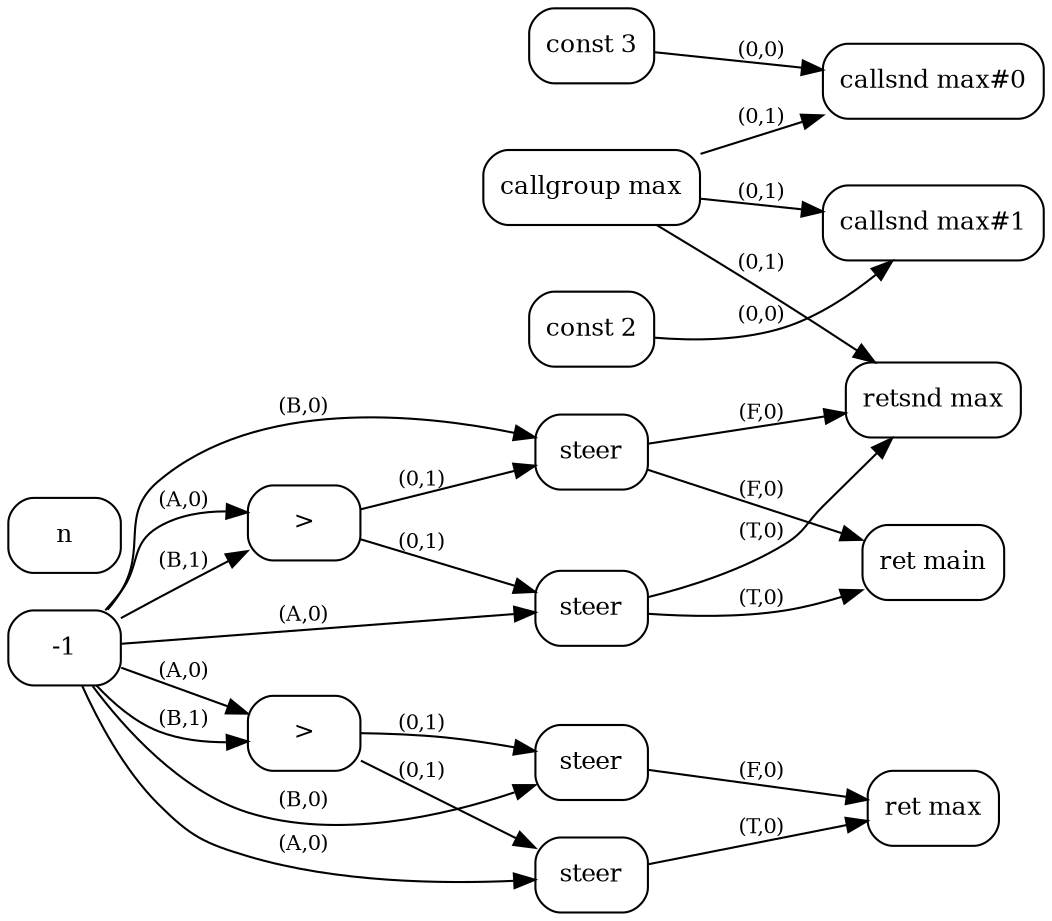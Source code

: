digraph G {
  rankdir=LR;
  node [shape=box, style=rounded, fontsize=12];
  n0 [label="const 3"];
  n1 [label="const 2"];
  n2 [label="callgroup max"];
  n3 [label="callsnd max#0"];
  n4 [label="callsnd max#1"];
  n5 [label="retsnd max"];
  n6 [label=">"];
  n7 [label="steer"];
  n8 [label="steer"];
  n9 [label="ret main"];
  n10 [label=">"];
  n11 [label="steer"];
  n12 [label="steer"];
  n13 [label="ret max"];
  n0 -> n3 [label="(0,0)", fontsize=10];
  n2 -> n3 [label="(0,1)", fontsize=10];
  n1 -> n4 [label="(0,0)", fontsize=10];
  n2 -> n4 [label="(0,1)", fontsize=10];
  n7 -> n5 [label="(T,0)", fontsize=10];
  n8 -> n5 [label="(F,0)", fontsize=10];
  n2 -> n5 [label="(0,1)", fontsize=10];
  n-1 -> n6 [label="(A,0)", fontsize=10];
  n-1 -> n6 [label="(B,1)", fontsize=10];
  n-1 -> n7 [label="(A,0)", fontsize=10];
  n6 -> n7 [label="(0,1)", fontsize=10];
  n-1 -> n8 [label="(B,0)", fontsize=10];
  n6 -> n8 [label="(0,1)", fontsize=10];
  n7 -> n9 [label="(T,0)", fontsize=10];
  n8 -> n9 [label="(F,0)", fontsize=10];
  n-1 -> n10 [label="(A,0)", fontsize=10];
  n-1 -> n10 [label="(B,1)", fontsize=10];
  n-1 -> n11 [label="(A,0)", fontsize=10];
  n10 -> n11 [label="(0,1)", fontsize=10];
  n-1 -> n12 [label="(B,0)", fontsize=10];
  n10 -> n12 [label="(0,1)", fontsize=10];
  n11 -> n13 [label="(T,0)", fontsize=10];
  n12 -> n13 [label="(F,0)", fontsize=10];
}
